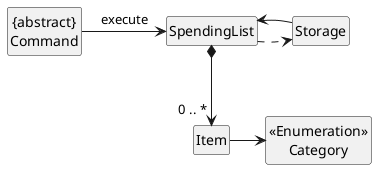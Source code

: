 @startuml

hide circle
hide members
skinparam classAttributeIconSize 0

class SpendingList
class Item
Enum "<<Enumeration>>\nCategory"
class "{abstract}\nCommand"

SpendingList *--> "0 .. *" Item
Item -> "<<Enumeration>>\nCategory"
"{abstract}\nCommand" -right-> SpendingList : execute
SpendingList ..> Storage
Storage -> SpendingList

@enduml